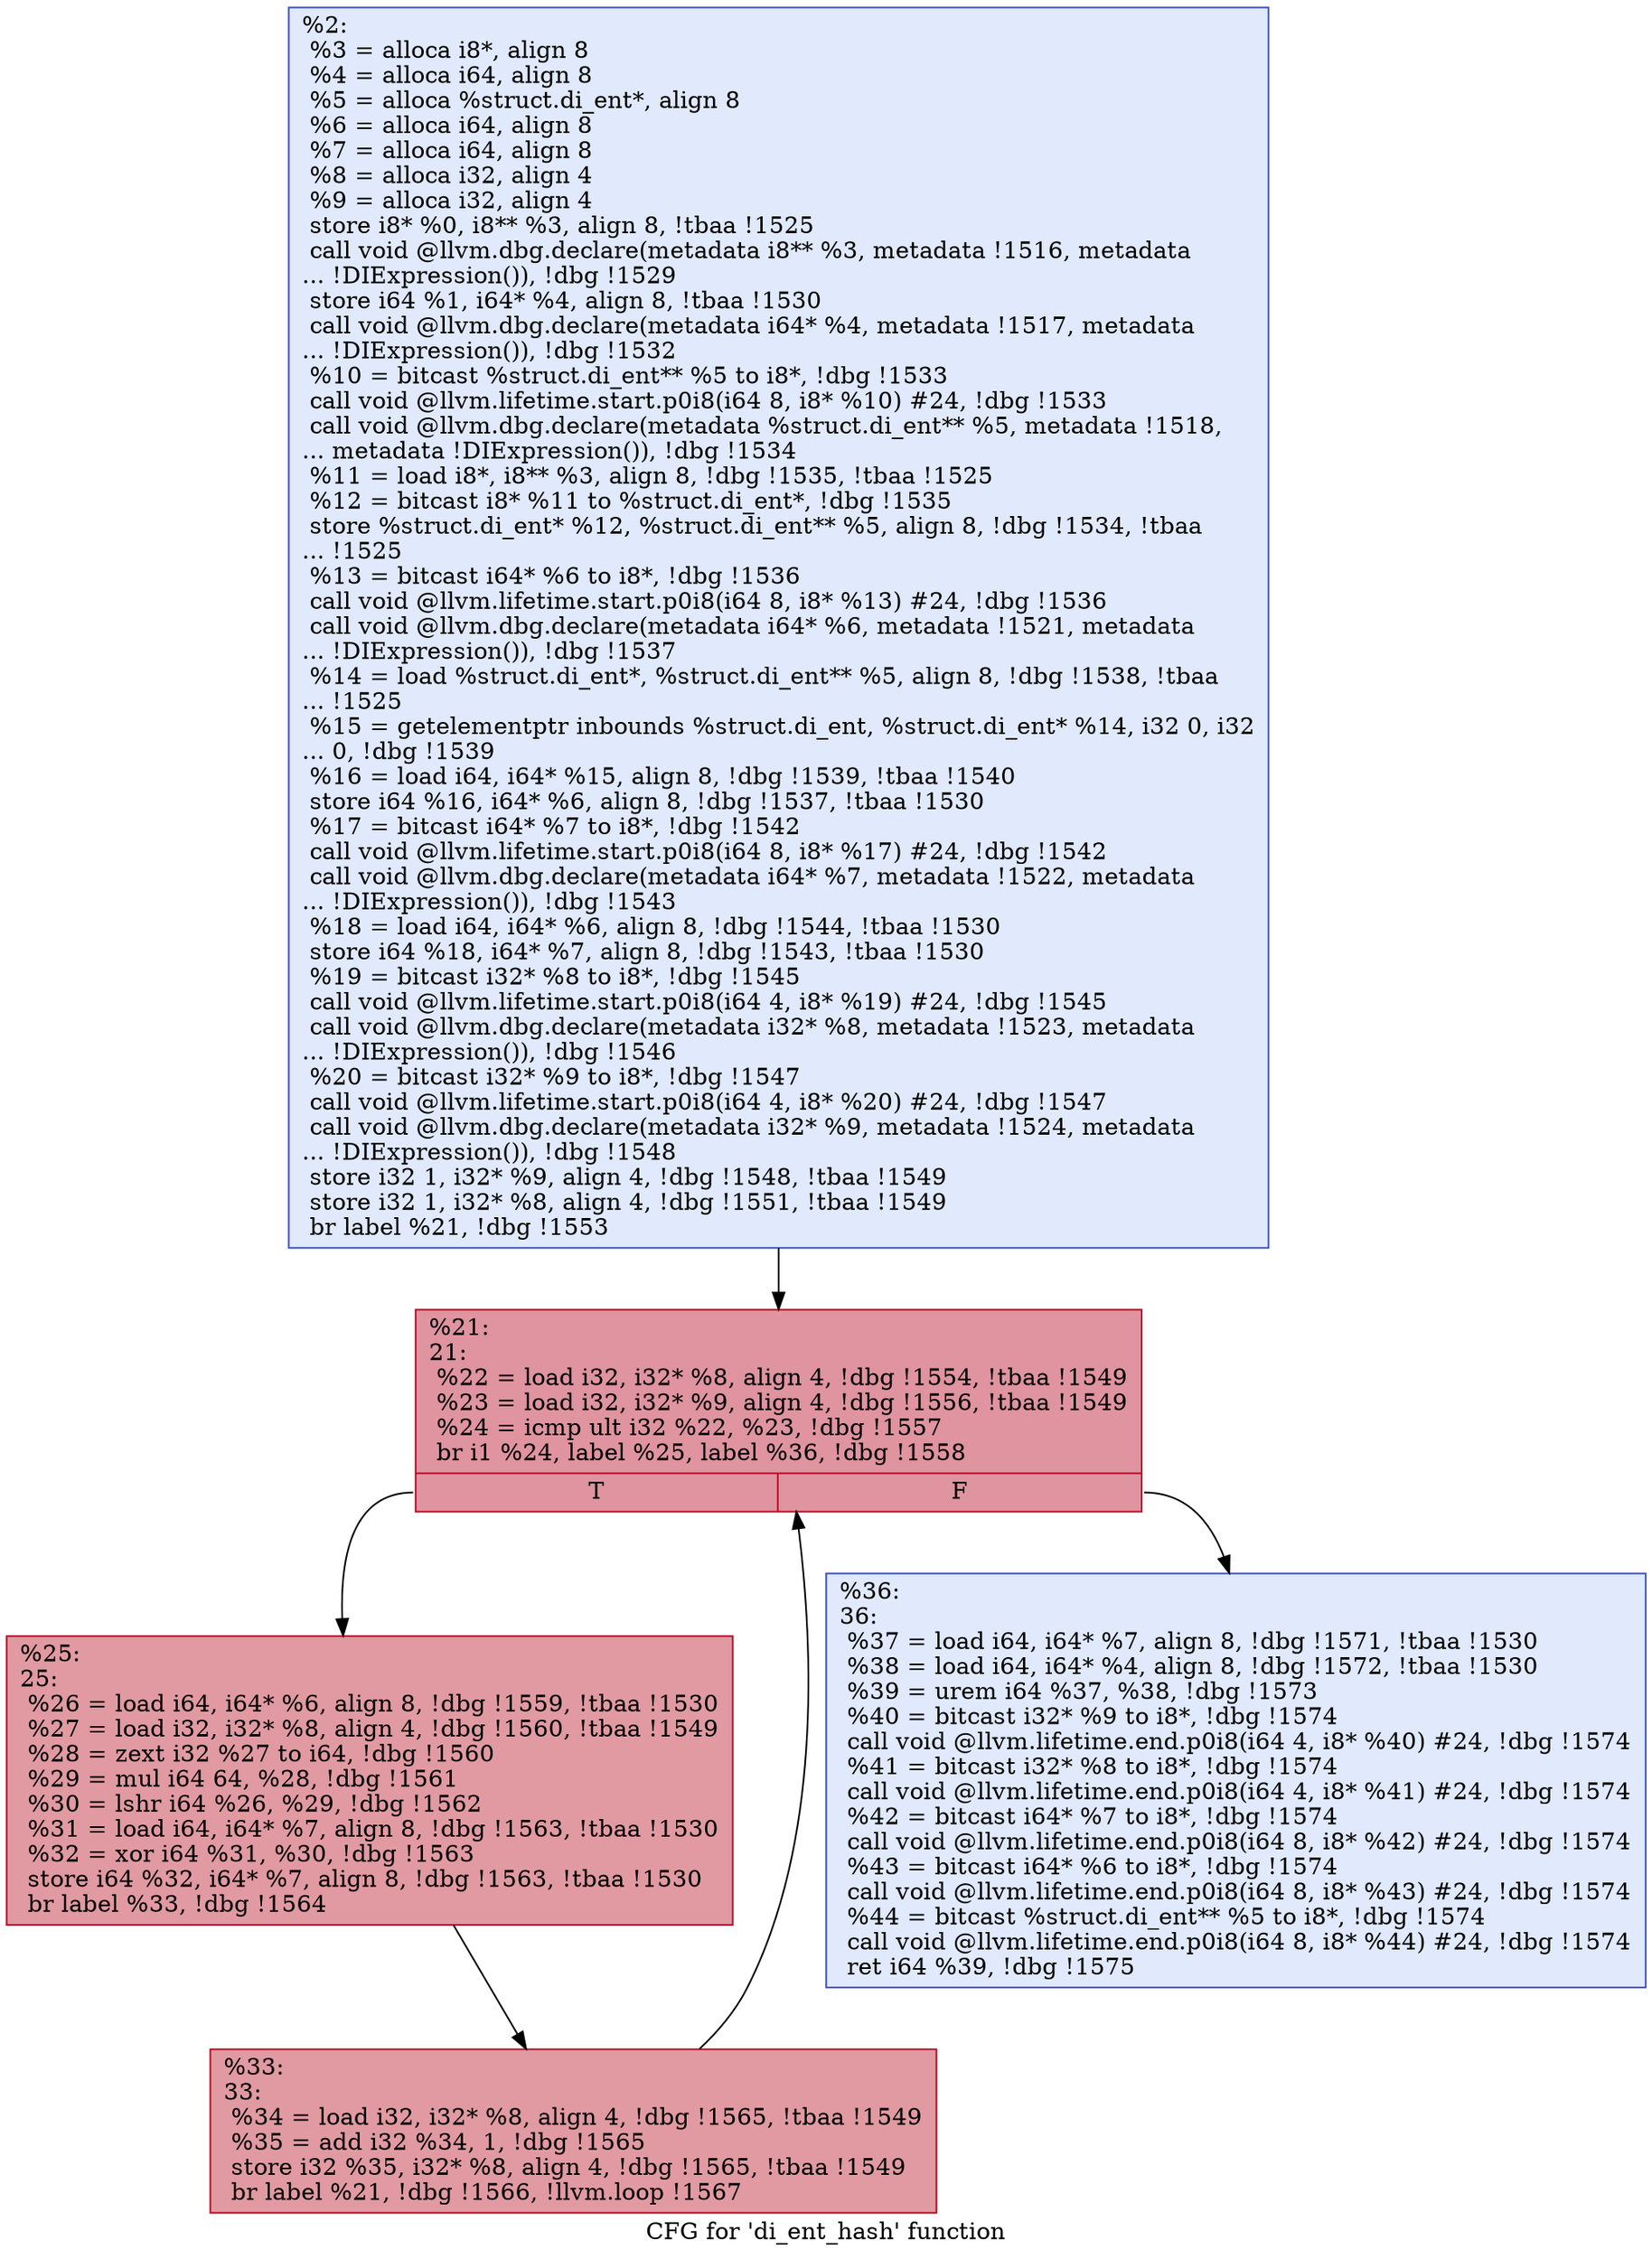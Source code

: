digraph "CFG for 'di_ent_hash' function" {
	label="CFG for 'di_ent_hash' function";

	Node0x23d1ad0 [shape=record,color="#3d50c3ff", style=filled, fillcolor="#b9d0f970",label="{%2:\l  %3 = alloca i8*, align 8\l  %4 = alloca i64, align 8\l  %5 = alloca %struct.di_ent*, align 8\l  %6 = alloca i64, align 8\l  %7 = alloca i64, align 8\l  %8 = alloca i32, align 4\l  %9 = alloca i32, align 4\l  store i8* %0, i8** %3, align 8, !tbaa !1525\l  call void @llvm.dbg.declare(metadata i8** %3, metadata !1516, metadata\l... !DIExpression()), !dbg !1529\l  store i64 %1, i64* %4, align 8, !tbaa !1530\l  call void @llvm.dbg.declare(metadata i64* %4, metadata !1517, metadata\l... !DIExpression()), !dbg !1532\l  %10 = bitcast %struct.di_ent** %5 to i8*, !dbg !1533\l  call void @llvm.lifetime.start.p0i8(i64 8, i8* %10) #24, !dbg !1533\l  call void @llvm.dbg.declare(metadata %struct.di_ent** %5, metadata !1518,\l... metadata !DIExpression()), !dbg !1534\l  %11 = load i8*, i8** %3, align 8, !dbg !1535, !tbaa !1525\l  %12 = bitcast i8* %11 to %struct.di_ent*, !dbg !1535\l  store %struct.di_ent* %12, %struct.di_ent** %5, align 8, !dbg !1534, !tbaa\l... !1525\l  %13 = bitcast i64* %6 to i8*, !dbg !1536\l  call void @llvm.lifetime.start.p0i8(i64 8, i8* %13) #24, !dbg !1536\l  call void @llvm.dbg.declare(metadata i64* %6, metadata !1521, metadata\l... !DIExpression()), !dbg !1537\l  %14 = load %struct.di_ent*, %struct.di_ent** %5, align 8, !dbg !1538, !tbaa\l... !1525\l  %15 = getelementptr inbounds %struct.di_ent, %struct.di_ent* %14, i32 0, i32\l... 0, !dbg !1539\l  %16 = load i64, i64* %15, align 8, !dbg !1539, !tbaa !1540\l  store i64 %16, i64* %6, align 8, !dbg !1537, !tbaa !1530\l  %17 = bitcast i64* %7 to i8*, !dbg !1542\l  call void @llvm.lifetime.start.p0i8(i64 8, i8* %17) #24, !dbg !1542\l  call void @llvm.dbg.declare(metadata i64* %7, metadata !1522, metadata\l... !DIExpression()), !dbg !1543\l  %18 = load i64, i64* %6, align 8, !dbg !1544, !tbaa !1530\l  store i64 %18, i64* %7, align 8, !dbg !1543, !tbaa !1530\l  %19 = bitcast i32* %8 to i8*, !dbg !1545\l  call void @llvm.lifetime.start.p0i8(i64 4, i8* %19) #24, !dbg !1545\l  call void @llvm.dbg.declare(metadata i32* %8, metadata !1523, metadata\l... !DIExpression()), !dbg !1546\l  %20 = bitcast i32* %9 to i8*, !dbg !1547\l  call void @llvm.lifetime.start.p0i8(i64 4, i8* %20) #24, !dbg !1547\l  call void @llvm.dbg.declare(metadata i32* %9, metadata !1524, metadata\l... !DIExpression()), !dbg !1548\l  store i32 1, i32* %9, align 4, !dbg !1548, !tbaa !1549\l  store i32 1, i32* %8, align 4, !dbg !1551, !tbaa !1549\l  br label %21, !dbg !1553\l}"];
	Node0x23d1ad0 -> Node0x23d39b0;
	Node0x23d39b0 [shape=record,color="#b70d28ff", style=filled, fillcolor="#b70d2870",label="{%21:\l21:                                               \l  %22 = load i32, i32* %8, align 4, !dbg !1554, !tbaa !1549\l  %23 = load i32, i32* %9, align 4, !dbg !1556, !tbaa !1549\l  %24 = icmp ult i32 %22, %23, !dbg !1557\l  br i1 %24, label %25, label %36, !dbg !1558\l|{<s0>T|<s1>F}}"];
	Node0x23d39b0:s0 -> Node0x23d3a00;
	Node0x23d39b0:s1 -> Node0x23d3aa0;
	Node0x23d3a00 [shape=record,color="#b70d28ff", style=filled, fillcolor="#bb1b2c70",label="{%25:\l25:                                               \l  %26 = load i64, i64* %6, align 8, !dbg !1559, !tbaa !1530\l  %27 = load i32, i32* %8, align 4, !dbg !1560, !tbaa !1549\l  %28 = zext i32 %27 to i64, !dbg !1560\l  %29 = mul i64 64, %28, !dbg !1561\l  %30 = lshr i64 %26, %29, !dbg !1562\l  %31 = load i64, i64* %7, align 8, !dbg !1563, !tbaa !1530\l  %32 = xor i64 %31, %30, !dbg !1563\l  store i64 %32, i64* %7, align 8, !dbg !1563, !tbaa !1530\l  br label %33, !dbg !1564\l}"];
	Node0x23d3a00 -> Node0x23d3a50;
	Node0x23d3a50 [shape=record,color="#b70d28ff", style=filled, fillcolor="#bb1b2c70",label="{%33:\l33:                                               \l  %34 = load i32, i32* %8, align 4, !dbg !1565, !tbaa !1549\l  %35 = add i32 %34, 1, !dbg !1565\l  store i32 %35, i32* %8, align 4, !dbg !1565, !tbaa !1549\l  br label %21, !dbg !1566, !llvm.loop !1567\l}"];
	Node0x23d3a50 -> Node0x23d39b0;
	Node0x23d3aa0 [shape=record,color="#3d50c3ff", style=filled, fillcolor="#b9d0f970",label="{%36:\l36:                                               \l  %37 = load i64, i64* %7, align 8, !dbg !1571, !tbaa !1530\l  %38 = load i64, i64* %4, align 8, !dbg !1572, !tbaa !1530\l  %39 = urem i64 %37, %38, !dbg !1573\l  %40 = bitcast i32* %9 to i8*, !dbg !1574\l  call void @llvm.lifetime.end.p0i8(i64 4, i8* %40) #24, !dbg !1574\l  %41 = bitcast i32* %8 to i8*, !dbg !1574\l  call void @llvm.lifetime.end.p0i8(i64 4, i8* %41) #24, !dbg !1574\l  %42 = bitcast i64* %7 to i8*, !dbg !1574\l  call void @llvm.lifetime.end.p0i8(i64 8, i8* %42) #24, !dbg !1574\l  %43 = bitcast i64* %6 to i8*, !dbg !1574\l  call void @llvm.lifetime.end.p0i8(i64 8, i8* %43) #24, !dbg !1574\l  %44 = bitcast %struct.di_ent** %5 to i8*, !dbg !1574\l  call void @llvm.lifetime.end.p0i8(i64 8, i8* %44) #24, !dbg !1574\l  ret i64 %39, !dbg !1575\l}"];
}
